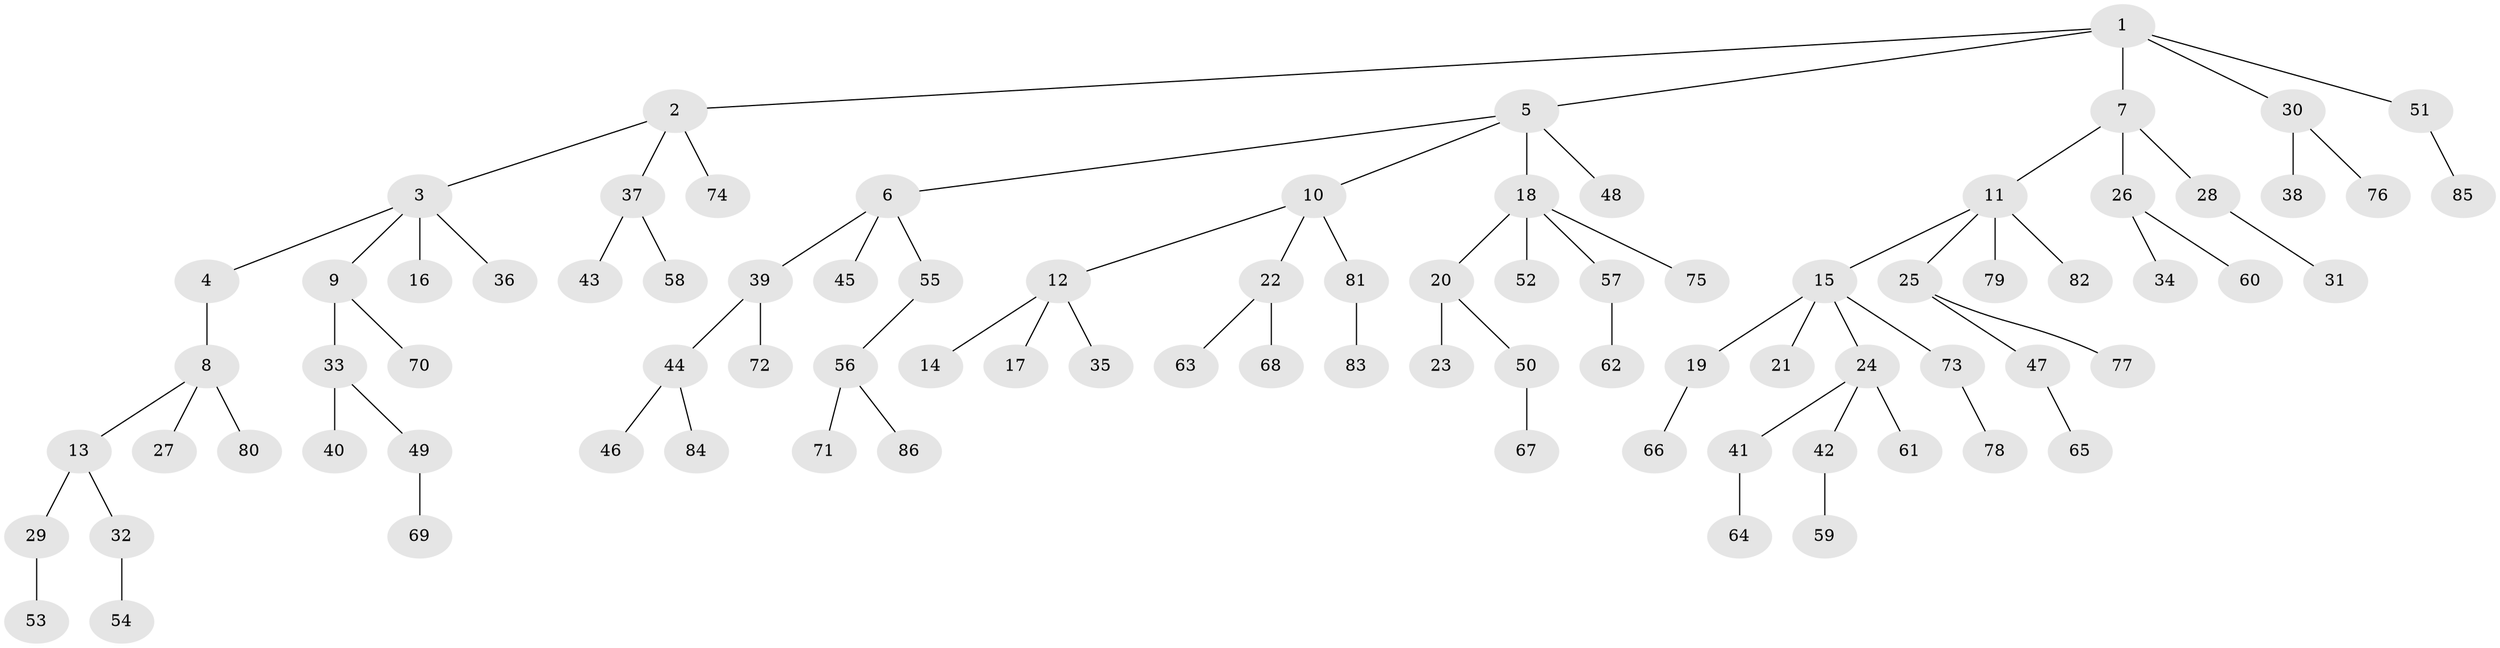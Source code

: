 // Generated by graph-tools (version 1.1) at 2025/15/03/09/25 04:15:41]
// undirected, 86 vertices, 85 edges
graph export_dot {
graph [start="1"]
  node [color=gray90,style=filled];
  1;
  2;
  3;
  4;
  5;
  6;
  7;
  8;
  9;
  10;
  11;
  12;
  13;
  14;
  15;
  16;
  17;
  18;
  19;
  20;
  21;
  22;
  23;
  24;
  25;
  26;
  27;
  28;
  29;
  30;
  31;
  32;
  33;
  34;
  35;
  36;
  37;
  38;
  39;
  40;
  41;
  42;
  43;
  44;
  45;
  46;
  47;
  48;
  49;
  50;
  51;
  52;
  53;
  54;
  55;
  56;
  57;
  58;
  59;
  60;
  61;
  62;
  63;
  64;
  65;
  66;
  67;
  68;
  69;
  70;
  71;
  72;
  73;
  74;
  75;
  76;
  77;
  78;
  79;
  80;
  81;
  82;
  83;
  84;
  85;
  86;
  1 -- 2;
  1 -- 5;
  1 -- 7;
  1 -- 30;
  1 -- 51;
  2 -- 3;
  2 -- 37;
  2 -- 74;
  3 -- 4;
  3 -- 9;
  3 -- 16;
  3 -- 36;
  4 -- 8;
  5 -- 6;
  5 -- 10;
  5 -- 18;
  5 -- 48;
  6 -- 39;
  6 -- 45;
  6 -- 55;
  7 -- 11;
  7 -- 26;
  7 -- 28;
  8 -- 13;
  8 -- 27;
  8 -- 80;
  9 -- 33;
  9 -- 70;
  10 -- 12;
  10 -- 22;
  10 -- 81;
  11 -- 15;
  11 -- 25;
  11 -- 79;
  11 -- 82;
  12 -- 14;
  12 -- 17;
  12 -- 35;
  13 -- 29;
  13 -- 32;
  15 -- 19;
  15 -- 21;
  15 -- 24;
  15 -- 73;
  18 -- 20;
  18 -- 52;
  18 -- 57;
  18 -- 75;
  19 -- 66;
  20 -- 23;
  20 -- 50;
  22 -- 63;
  22 -- 68;
  24 -- 41;
  24 -- 42;
  24 -- 61;
  25 -- 47;
  25 -- 77;
  26 -- 34;
  26 -- 60;
  28 -- 31;
  29 -- 53;
  30 -- 38;
  30 -- 76;
  32 -- 54;
  33 -- 40;
  33 -- 49;
  37 -- 43;
  37 -- 58;
  39 -- 44;
  39 -- 72;
  41 -- 64;
  42 -- 59;
  44 -- 46;
  44 -- 84;
  47 -- 65;
  49 -- 69;
  50 -- 67;
  51 -- 85;
  55 -- 56;
  56 -- 71;
  56 -- 86;
  57 -- 62;
  73 -- 78;
  81 -- 83;
}
